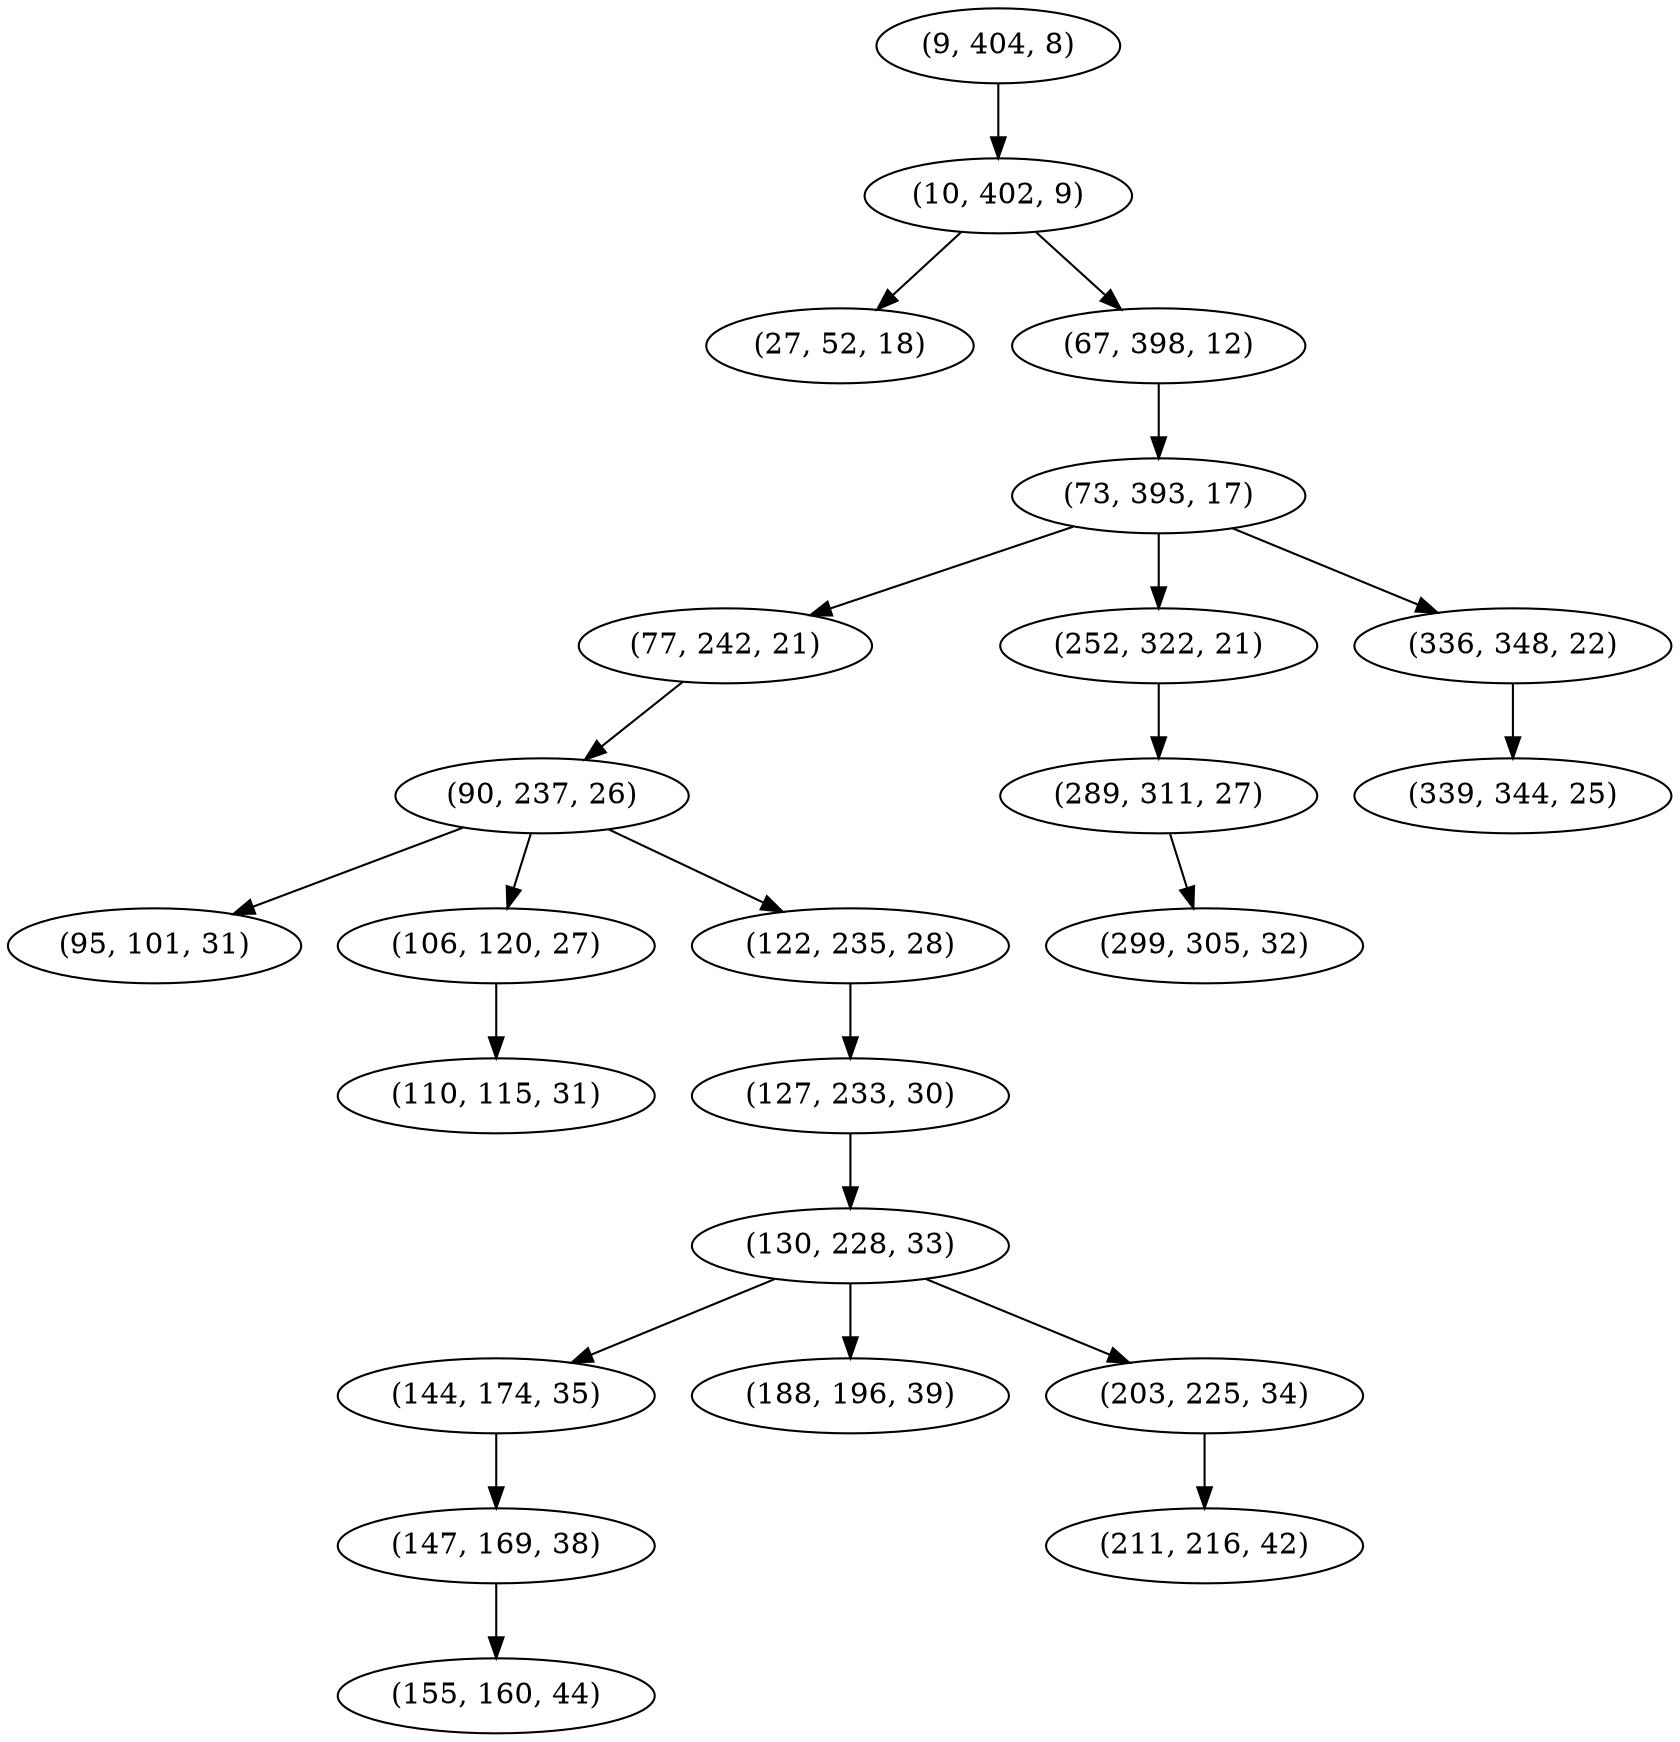 digraph tree {
    "(9, 404, 8)";
    "(10, 402, 9)";
    "(27, 52, 18)";
    "(67, 398, 12)";
    "(73, 393, 17)";
    "(77, 242, 21)";
    "(90, 237, 26)";
    "(95, 101, 31)";
    "(106, 120, 27)";
    "(110, 115, 31)";
    "(122, 235, 28)";
    "(127, 233, 30)";
    "(130, 228, 33)";
    "(144, 174, 35)";
    "(147, 169, 38)";
    "(155, 160, 44)";
    "(188, 196, 39)";
    "(203, 225, 34)";
    "(211, 216, 42)";
    "(252, 322, 21)";
    "(289, 311, 27)";
    "(299, 305, 32)";
    "(336, 348, 22)";
    "(339, 344, 25)";
    "(9, 404, 8)" -> "(10, 402, 9)";
    "(10, 402, 9)" -> "(27, 52, 18)";
    "(10, 402, 9)" -> "(67, 398, 12)";
    "(67, 398, 12)" -> "(73, 393, 17)";
    "(73, 393, 17)" -> "(77, 242, 21)";
    "(73, 393, 17)" -> "(252, 322, 21)";
    "(73, 393, 17)" -> "(336, 348, 22)";
    "(77, 242, 21)" -> "(90, 237, 26)";
    "(90, 237, 26)" -> "(95, 101, 31)";
    "(90, 237, 26)" -> "(106, 120, 27)";
    "(90, 237, 26)" -> "(122, 235, 28)";
    "(106, 120, 27)" -> "(110, 115, 31)";
    "(122, 235, 28)" -> "(127, 233, 30)";
    "(127, 233, 30)" -> "(130, 228, 33)";
    "(130, 228, 33)" -> "(144, 174, 35)";
    "(130, 228, 33)" -> "(188, 196, 39)";
    "(130, 228, 33)" -> "(203, 225, 34)";
    "(144, 174, 35)" -> "(147, 169, 38)";
    "(147, 169, 38)" -> "(155, 160, 44)";
    "(203, 225, 34)" -> "(211, 216, 42)";
    "(252, 322, 21)" -> "(289, 311, 27)";
    "(289, 311, 27)" -> "(299, 305, 32)";
    "(336, 348, 22)" -> "(339, 344, 25)";
}
